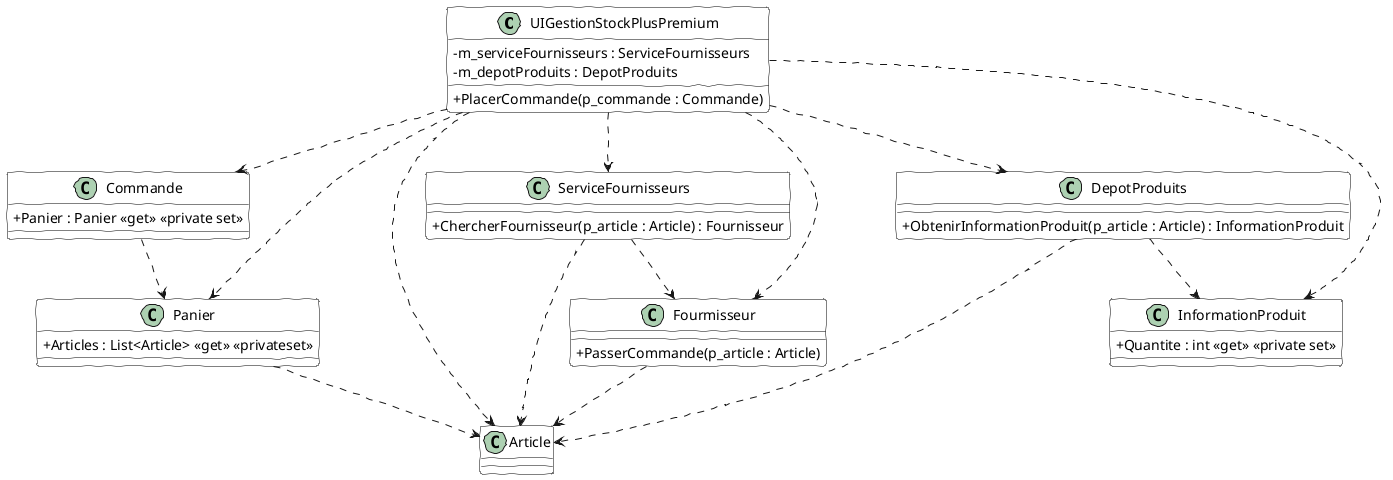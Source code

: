 @startuml Demeter02
skinparam classAttributeIconSize 0
skinparam handwritten true
skinparam class {
    BackgroundColor White
    BorderColor #000
}

UIGestionStockPlusPremium ..> Commande
UIGestionStockPlusPremium ..> Panier
UIGestionStockPlusPremium ..> Article
UIGestionStockPlusPremium ..> ServiceFournisseurs
UIGestionStockPlusPremium ..> DepotProduits
UIGestionStockPlusPremium ..> InformationProduit
UIGestionStockPlusPremium ..> Fourmisseur

Commande ..> Panier

DepotProduits ..> Article
DepotProduits ..> InformationProduit

Fourmisseur ..> Article

ServiceFournisseurs ..> Article
ServiceFournisseurs ..> Fourmisseur

Panier ..> Article

class UIGestionStockPlusPremium {
    - m_serviceFournisseurs : ServiceFournisseurs
    - m_depotProduits : DepotProduits
    + PlacerCommande(p_commande : Commande)
}

class Commande {
    + Panier : Panier <<get>> <<private set>>
}

class Panier {
    + Articles : List<Article> <<get>> <<privateset>>
}

class DepotProduits {
    + ObtenirInformationProduit(p_article : Article) : InformationProduit
}

class ServiceFournisseurs {
    + ChercherFournisseur(p_article : Article) : Fournisseur
}

class InformationProduit {
    + Quantite : int <<get>> <<private set>>
}

class Fourmisseur {
    + PasserCommande(p_article : Article)
}
@enduml